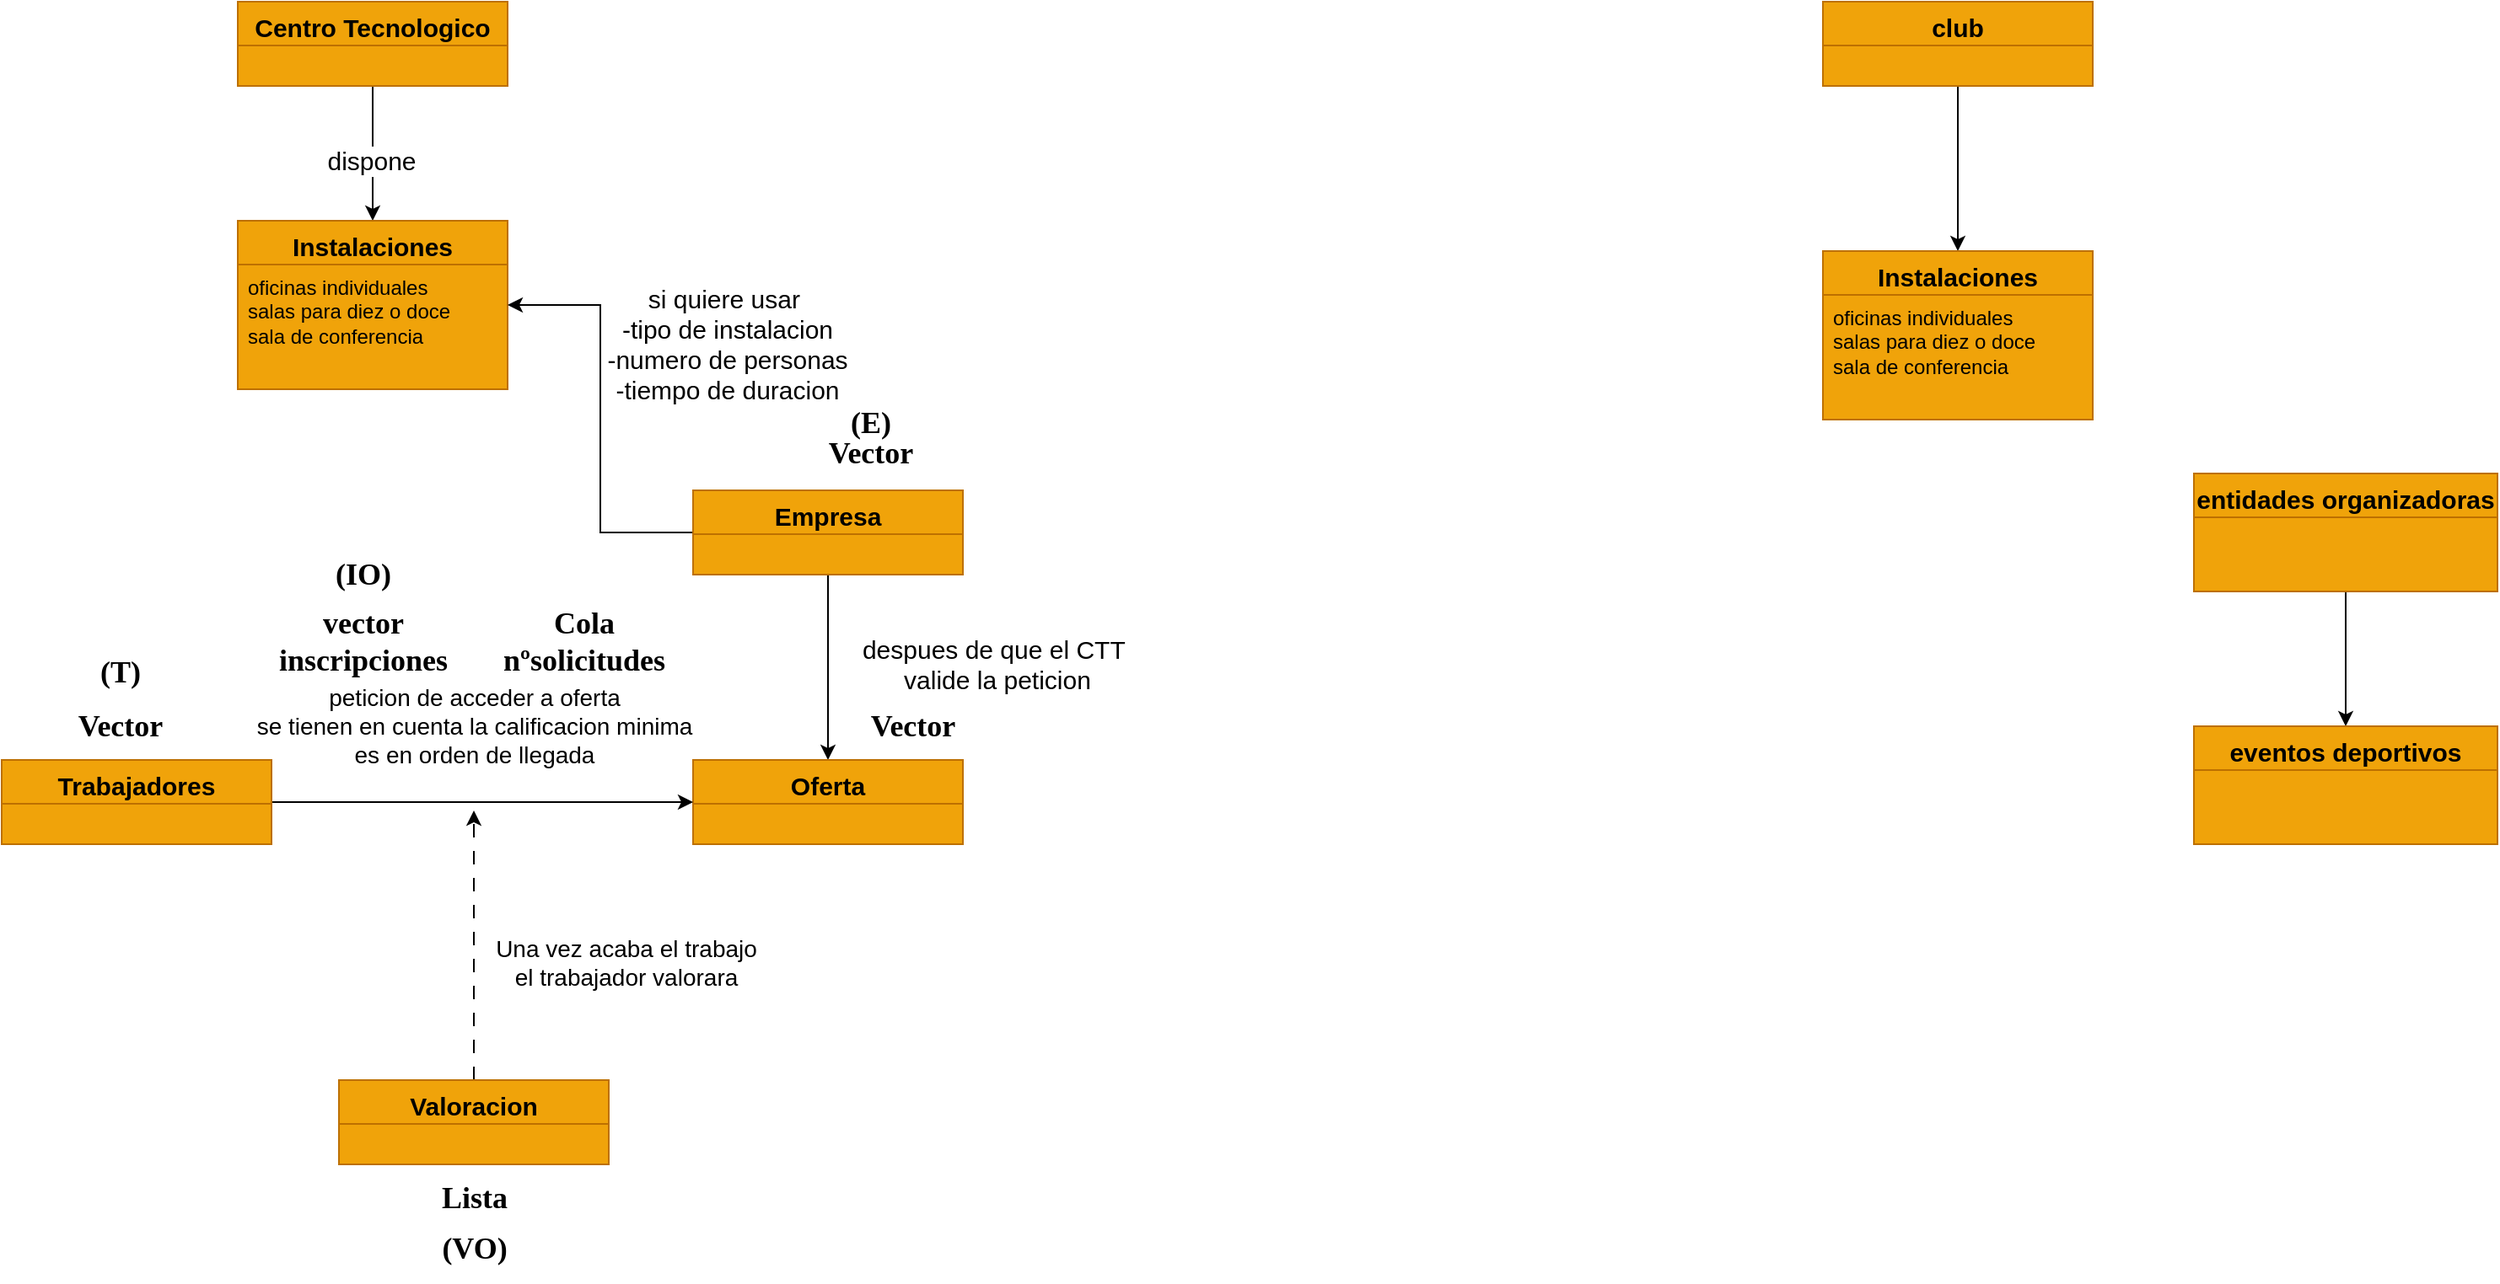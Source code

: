 <mxfile version="22.0.6" type="github">
  <diagram id="C5RBs43oDa-KdzZeNtuy" name="Page-1">
    <mxGraphModel dx="1403" dy="1003" grid="1" gridSize="10" guides="1" tooltips="1" connect="1" arrows="1" fold="1" page="1" pageScale="1" pageWidth="827" pageHeight="1169" math="0" shadow="0">
      <root>
        <mxCell id="WIyWlLk6GJQsqaUBKTNV-0" />
        <mxCell id="WIyWlLk6GJQsqaUBKTNV-1" parent="WIyWlLk6GJQsqaUBKTNV-0" />
        <mxCell id="RNl5JlypkhgmCUlUvG7p-22" style="edgeStyle=orthogonalEdgeStyle;rounded=0;orthogonalLoop=1;jettySize=auto;html=1;entryX=0.5;entryY=0;entryDx=0;entryDy=0;" parent="WIyWlLk6GJQsqaUBKTNV-1" source="RNl5JlypkhgmCUlUvG7p-14" target="RNl5JlypkhgmCUlUvG7p-20" edge="1">
          <mxGeometry relative="1" as="geometry" />
        </mxCell>
        <mxCell id="RNl5JlypkhgmCUlUvG7p-23" value="&lt;font style=&quot;font-size: 15px;&quot;&gt;dispone&lt;/font&gt;" style="edgeLabel;html=1;align=center;verticalAlign=middle;resizable=0;points=[];" parent="RNl5JlypkhgmCUlUvG7p-22" vertex="1" connectable="0">
          <mxGeometry x="0.093" y="-1" relative="1" as="geometry">
            <mxPoint as="offset" />
          </mxGeometry>
        </mxCell>
        <mxCell id="RNl5JlypkhgmCUlUvG7p-14" value="&lt;font style=&quot;font-size: 15px;&quot;&gt;Centro Tecnologico&lt;/font&gt;" style="swimlane;fontStyle=1;align=center;verticalAlign=top;childLayout=stackLayout;horizontal=1;startSize=26;horizontalStack=0;resizeParent=1;resizeParentMax=0;resizeLast=0;collapsible=1;marginBottom=0;whiteSpace=wrap;html=1;fillColor=#f0a30a;fontColor=#000000;strokeColor=#BD7000;" parent="WIyWlLk6GJQsqaUBKTNV-1" vertex="1">
          <mxGeometry x="340" y="40" width="160" height="50" as="geometry" />
        </mxCell>
        <mxCell id="RNl5JlypkhgmCUlUvG7p-15" value="" style="text;strokeColor=#BD7000;fillColor=#f0a30a;align=left;verticalAlign=top;spacingLeft=4;spacingRight=4;overflow=hidden;rotatable=0;points=[[0,0.5],[1,0.5]];portConstraint=eastwest;whiteSpace=wrap;html=1;fontColor=#000000;" parent="RNl5JlypkhgmCUlUvG7p-14" vertex="1">
          <mxGeometry y="26" width="160" height="24" as="geometry" />
        </mxCell>
        <mxCell id="RNl5JlypkhgmCUlUvG7p-20" value="&lt;font style=&quot;font-size: 15px;&quot;&gt;Instalaciones&lt;/font&gt;" style="swimlane;fontStyle=1;align=center;verticalAlign=top;childLayout=stackLayout;horizontal=1;startSize=26;horizontalStack=0;resizeParent=1;resizeParentMax=0;resizeLast=0;collapsible=1;marginBottom=0;whiteSpace=wrap;html=1;fillColor=#f0a30a;fontColor=#000000;strokeColor=#BD7000;" parent="WIyWlLk6GJQsqaUBKTNV-1" vertex="1">
          <mxGeometry x="340" y="170" width="160" height="100" as="geometry" />
        </mxCell>
        <mxCell id="RNl5JlypkhgmCUlUvG7p-21" value="oficinas individuales&lt;br&gt;salas para diez o doce&lt;br&gt;sala de conferencia" style="text;strokeColor=#BD7000;fillColor=#f0a30a;align=left;verticalAlign=top;spacingLeft=4;spacingRight=4;overflow=hidden;rotatable=0;points=[[0,0.5],[1,0.5]];portConstraint=eastwest;whiteSpace=wrap;html=1;fontColor=#000000;" parent="RNl5JlypkhgmCUlUvG7p-20" vertex="1">
          <mxGeometry y="26" width="160" height="74" as="geometry" />
        </mxCell>
        <mxCell id="RNl5JlypkhgmCUlUvG7p-26" style="edgeStyle=orthogonalEdgeStyle;rounded=0;orthogonalLoop=1;jettySize=auto;html=1;entryX=1;entryY=0.5;entryDx=0;entryDy=0;" parent="WIyWlLk6GJQsqaUBKTNV-1" source="RNl5JlypkhgmCUlUvG7p-24" target="RNl5JlypkhgmCUlUvG7p-20" edge="1">
          <mxGeometry relative="1" as="geometry" />
        </mxCell>
        <mxCell id="RNl5JlypkhgmCUlUvG7p-30" style="edgeStyle=orthogonalEdgeStyle;rounded=0;orthogonalLoop=1;jettySize=auto;html=1;entryX=0.5;entryY=0;entryDx=0;entryDy=0;" parent="WIyWlLk6GJQsqaUBKTNV-1" source="RNl5JlypkhgmCUlUvG7p-24" target="RNl5JlypkhgmCUlUvG7p-28" edge="1">
          <mxGeometry relative="1" as="geometry" />
        </mxCell>
        <mxCell id="RNl5JlypkhgmCUlUvG7p-24" value="&lt;font style=&quot;font-size: 15px;&quot;&gt;Empresa&lt;/font&gt;" style="swimlane;fontStyle=1;align=center;verticalAlign=top;childLayout=stackLayout;horizontal=1;startSize=26;horizontalStack=0;resizeParent=1;resizeParentMax=0;resizeLast=0;collapsible=1;marginBottom=0;whiteSpace=wrap;html=1;fillColor=#f0a30a;fontColor=#000000;strokeColor=#BD7000;" parent="WIyWlLk6GJQsqaUBKTNV-1" vertex="1">
          <mxGeometry x="610" y="330" width="160" height="50" as="geometry" />
        </mxCell>
        <mxCell id="RNl5JlypkhgmCUlUvG7p-25" value="" style="text;strokeColor=#BD7000;fillColor=#f0a30a;align=left;verticalAlign=top;spacingLeft=4;spacingRight=4;overflow=hidden;rotatable=0;points=[[0,0.5],[1,0.5]];portConstraint=eastwest;whiteSpace=wrap;html=1;fontColor=#000000;" parent="RNl5JlypkhgmCUlUvG7p-24" vertex="1">
          <mxGeometry y="26" width="160" height="24" as="geometry" />
        </mxCell>
        <mxCell id="RNl5JlypkhgmCUlUvG7p-27" value="&lt;font style=&quot;font-size: 15px;&quot;&gt;si quiere usar&amp;nbsp;&lt;br&gt;-tipo de instalacion&lt;br&gt;-numero de personas&lt;br&gt;-tiempo de duracion&lt;/font&gt;" style="text;html=1;align=center;verticalAlign=middle;resizable=0;points=[];autosize=1;strokeColor=none;fillColor=none;" parent="WIyWlLk6GJQsqaUBKTNV-1" vertex="1">
          <mxGeometry x="545" y="198" width="170" height="90" as="geometry" />
        </mxCell>
        <mxCell id="RNl5JlypkhgmCUlUvG7p-28" value="&lt;font style=&quot;font-size: 15px;&quot;&gt;Oferta&lt;/font&gt;" style="swimlane;fontStyle=1;align=center;verticalAlign=top;childLayout=stackLayout;horizontal=1;startSize=26;horizontalStack=0;resizeParent=1;resizeParentMax=0;resizeLast=0;collapsible=1;marginBottom=0;whiteSpace=wrap;html=1;fillColor=#f0a30a;fontColor=#000000;strokeColor=#BD7000;" parent="WIyWlLk6GJQsqaUBKTNV-1" vertex="1">
          <mxGeometry x="610" y="490" width="160" height="50" as="geometry" />
        </mxCell>
        <mxCell id="RNl5JlypkhgmCUlUvG7p-29" value="" style="text;strokeColor=#BD7000;fillColor=#f0a30a;align=left;verticalAlign=top;spacingLeft=4;spacingRight=4;overflow=hidden;rotatable=0;points=[[0,0.5],[1,0.5]];portConstraint=eastwest;whiteSpace=wrap;html=1;fontColor=#000000;" parent="RNl5JlypkhgmCUlUvG7p-28" vertex="1">
          <mxGeometry y="26" width="160" height="24" as="geometry" />
        </mxCell>
        <mxCell id="RNl5JlypkhgmCUlUvG7p-31" value="&lt;font style=&quot;font-size: 15px;&quot;&gt;despues de que el CTT&amp;nbsp;&lt;br&gt;valide la peticion&lt;/font&gt;" style="text;html=1;align=center;verticalAlign=middle;resizable=0;points=[];autosize=1;strokeColor=none;fillColor=none;" parent="WIyWlLk6GJQsqaUBKTNV-1" vertex="1">
          <mxGeometry x="700" y="408" width="180" height="50" as="geometry" />
        </mxCell>
        <mxCell id="RNl5JlypkhgmCUlUvG7p-34" style="edgeStyle=orthogonalEdgeStyle;rounded=0;orthogonalLoop=1;jettySize=auto;html=1;" parent="WIyWlLk6GJQsqaUBKTNV-1" source="RNl5JlypkhgmCUlUvG7p-32" target="RNl5JlypkhgmCUlUvG7p-28" edge="1">
          <mxGeometry relative="1" as="geometry" />
        </mxCell>
        <mxCell id="RNl5JlypkhgmCUlUvG7p-32" value="&lt;font style=&quot;font-size: 15px;&quot;&gt;Trabajadores&lt;/font&gt;" style="swimlane;fontStyle=1;align=center;verticalAlign=top;childLayout=stackLayout;horizontal=1;startSize=26;horizontalStack=0;resizeParent=1;resizeParentMax=0;resizeLast=0;collapsible=1;marginBottom=0;whiteSpace=wrap;html=1;fillColor=#f0a30a;fontColor=#000000;strokeColor=#BD7000;" parent="WIyWlLk6GJQsqaUBKTNV-1" vertex="1">
          <mxGeometry x="200" y="490" width="160" height="50" as="geometry" />
        </mxCell>
        <mxCell id="RNl5JlypkhgmCUlUvG7p-33" value="" style="text;strokeColor=#BD7000;fillColor=#f0a30a;align=left;verticalAlign=top;spacingLeft=4;spacingRight=4;overflow=hidden;rotatable=0;points=[[0,0.5],[1,0.5]];portConstraint=eastwest;whiteSpace=wrap;html=1;fontColor=#000000;" parent="RNl5JlypkhgmCUlUvG7p-32" vertex="1">
          <mxGeometry y="26" width="160" height="24" as="geometry" />
        </mxCell>
        <mxCell id="RNl5JlypkhgmCUlUvG7p-35" value="&lt;font style=&quot;font-size: 14px;&quot;&gt;peticion de acceder a oferta&lt;br&gt;se tienen en cuenta la calificacion minima&lt;br&gt;es en orden de llegada&lt;/font&gt;" style="text;html=1;align=center;verticalAlign=middle;resizable=0;points=[];autosize=1;strokeColor=none;fillColor=none;" parent="WIyWlLk6GJQsqaUBKTNV-1" vertex="1">
          <mxGeometry x="340" y="440" width="280" height="60" as="geometry" />
        </mxCell>
        <mxCell id="RNl5JlypkhgmCUlUvG7p-38" style="edgeStyle=orthogonalEdgeStyle;rounded=0;orthogonalLoop=1;jettySize=auto;html=1;dashed=1;dashPattern=8 8;" parent="WIyWlLk6GJQsqaUBKTNV-1" source="RNl5JlypkhgmCUlUvG7p-36" edge="1">
          <mxGeometry relative="1" as="geometry">
            <mxPoint x="480" y="520" as="targetPoint" />
          </mxGeometry>
        </mxCell>
        <mxCell id="RNl5JlypkhgmCUlUvG7p-36" value="&lt;font style=&quot;font-size: 15px;&quot;&gt;Valoracion&lt;/font&gt;" style="swimlane;fontStyle=1;align=center;verticalAlign=top;childLayout=stackLayout;horizontal=1;startSize=26;horizontalStack=0;resizeParent=1;resizeParentMax=0;resizeLast=0;collapsible=1;marginBottom=0;whiteSpace=wrap;html=1;fillColor=#f0a30a;fontColor=#000000;strokeColor=#BD7000;" parent="WIyWlLk6GJQsqaUBKTNV-1" vertex="1">
          <mxGeometry x="400" y="680" width="160" height="50" as="geometry" />
        </mxCell>
        <mxCell id="RNl5JlypkhgmCUlUvG7p-37" value="" style="text;strokeColor=#BD7000;fillColor=#f0a30a;align=left;verticalAlign=top;spacingLeft=4;spacingRight=4;overflow=hidden;rotatable=0;points=[[0,0.5],[1,0.5]];portConstraint=eastwest;whiteSpace=wrap;html=1;fontColor=#000000;" parent="RNl5JlypkhgmCUlUvG7p-36" vertex="1">
          <mxGeometry y="26" width="160" height="24" as="geometry" />
        </mxCell>
        <mxCell id="RNl5JlypkhgmCUlUvG7p-39" value="&lt;font style=&quot;font-size: 14px;&quot;&gt;Una vez acaba el trabajo&lt;br&gt;el trabajador valorara&lt;/font&gt;" style="text;html=1;align=center;verticalAlign=middle;resizable=0;points=[];autosize=1;strokeColor=none;fillColor=none;" parent="WIyWlLk6GJQsqaUBKTNV-1" vertex="1">
          <mxGeometry x="480" y="585" width="180" height="50" as="geometry" />
        </mxCell>
        <mxCell id="RNl5JlypkhgmCUlUvG7p-40" value="&lt;font face=&quot;Comic Sans MS&quot; style=&quot;font-size: 18px;&quot;&gt;&lt;b&gt;Vector&lt;/b&gt;&lt;/font&gt;" style="text;html=1;align=center;verticalAlign=middle;resizable=0;points=[];autosize=1;strokeColor=none;fillColor=none;" parent="WIyWlLk6GJQsqaUBKTNV-1" vertex="1">
          <mxGeometry x="230" y="450" width="80" height="40" as="geometry" />
        </mxCell>
        <mxCell id="RNl5JlypkhgmCUlUvG7p-41" value="&lt;font face=&quot;Comic Sans MS&quot; style=&quot;font-size: 18px;&quot;&gt;&lt;b&gt;Vector&lt;/b&gt;&lt;/font&gt;" style="text;html=1;align=center;verticalAlign=middle;resizable=0;points=[];autosize=1;strokeColor=none;fillColor=none;" parent="WIyWlLk6GJQsqaUBKTNV-1" vertex="1">
          <mxGeometry x="700" y="450" width="80" height="40" as="geometry" />
        </mxCell>
        <mxCell id="RNl5JlypkhgmCUlUvG7p-42" value="&lt;font face=&quot;Comic Sans MS&quot; style=&quot;font-size: 18px;&quot;&gt;&lt;b&gt;Cola&lt;br&gt;nºsolicitudes&lt;br&gt;&lt;/b&gt;&lt;/font&gt;" style="text;html=1;align=center;verticalAlign=middle;resizable=0;points=[];autosize=1;strokeColor=none;fillColor=none;" parent="WIyWlLk6GJQsqaUBKTNV-1" vertex="1">
          <mxGeometry x="480" y="390" width="130" height="60" as="geometry" />
        </mxCell>
        <mxCell id="RNl5JlypkhgmCUlUvG7p-43" value="&lt;font face=&quot;Comic Sans MS&quot; style=&quot;font-size: 18px;&quot;&gt;&lt;b&gt;Vector&lt;/b&gt;&lt;/font&gt;" style="text;html=1;align=center;verticalAlign=middle;resizable=0;points=[];autosize=1;strokeColor=none;fillColor=none;" parent="WIyWlLk6GJQsqaUBKTNV-1" vertex="1">
          <mxGeometry x="675" y="288" width="80" height="40" as="geometry" />
        </mxCell>
        <mxCell id="RNl5JlypkhgmCUlUvG7p-44" value="&lt;font face=&quot;Comic Sans MS&quot; style=&quot;font-size: 18px;&quot;&gt;&lt;b&gt;Lista&lt;/b&gt;&lt;/font&gt;" style="text;html=1;align=center;verticalAlign=middle;resizable=0;points=[];autosize=1;strokeColor=none;fillColor=none;" parent="WIyWlLk6GJQsqaUBKTNV-1" vertex="1">
          <mxGeometry x="445" y="730" width="70" height="40" as="geometry" />
        </mxCell>
        <mxCell id="RNl5JlypkhgmCUlUvG7p-45" value="&lt;font face=&quot;Comic Sans MS&quot; style=&quot;font-size: 18px;&quot;&gt;&lt;b&gt;vector&lt;br&gt;inscripciones&lt;br&gt;&lt;/b&gt;&lt;/font&gt;" style="text;html=1;align=center;verticalAlign=middle;resizable=0;points=[];autosize=1;strokeColor=none;fillColor=none;" parent="WIyWlLk6GJQsqaUBKTNV-1" vertex="1">
          <mxGeometry x="349" y="390" width="130" height="60" as="geometry" />
        </mxCell>
        <mxCell id="RNl5JlypkhgmCUlUvG7p-46" value="&lt;font face=&quot;Comic Sans MS&quot; style=&quot;font-size: 18px;&quot;&gt;&lt;b&gt;(T)&lt;/b&gt;&lt;/font&gt;" style="text;html=1;align=center;verticalAlign=middle;resizable=0;points=[];autosize=1;strokeColor=none;fillColor=none;" parent="WIyWlLk6GJQsqaUBKTNV-1" vertex="1">
          <mxGeometry x="245" y="418" width="50" height="40" as="geometry" />
        </mxCell>
        <mxCell id="RNl5JlypkhgmCUlUvG7p-47" value="&lt;font face=&quot;Comic Sans MS&quot; style=&quot;font-size: 18px;&quot;&gt;&lt;b&gt;(IO)&lt;/b&gt;&lt;/font&gt;" style="text;html=1;align=center;verticalAlign=middle;resizable=0;points=[];autosize=1;strokeColor=none;fillColor=none;" parent="WIyWlLk6GJQsqaUBKTNV-1" vertex="1">
          <mxGeometry x="384" y="360" width="60" height="40" as="geometry" />
        </mxCell>
        <mxCell id="RNl5JlypkhgmCUlUvG7p-48" value="&lt;font face=&quot;Comic Sans MS&quot; style=&quot;font-size: 18px;&quot;&gt;&lt;b&gt;(VO)&lt;/b&gt;&lt;/font&gt;" style="text;html=1;align=center;verticalAlign=middle;resizable=0;points=[];autosize=1;strokeColor=none;fillColor=none;" parent="WIyWlLk6GJQsqaUBKTNV-1" vertex="1">
          <mxGeometry x="450" y="760" width="60" height="40" as="geometry" />
        </mxCell>
        <mxCell id="RNl5JlypkhgmCUlUvG7p-49" value="&lt;font face=&quot;Comic Sans MS&quot;&gt;&lt;span style=&quot;font-size: 18px;&quot;&gt;&lt;b&gt;(E)&lt;/b&gt;&lt;/span&gt;&lt;/font&gt;" style="text;html=1;align=center;verticalAlign=middle;resizable=0;points=[];autosize=1;strokeColor=none;fillColor=none;" parent="WIyWlLk6GJQsqaUBKTNV-1" vertex="1">
          <mxGeometry x="690" y="270" width="50" height="40" as="geometry" />
        </mxCell>
        <mxCell id="_K2y9GVvMoKha1thNPKI-4" style="edgeStyle=orthogonalEdgeStyle;rounded=0;orthogonalLoop=1;jettySize=auto;html=1;entryX=0.5;entryY=0;entryDx=0;entryDy=0;" edge="1" parent="WIyWlLk6GJQsqaUBKTNV-1" source="_K2y9GVvMoKha1thNPKI-0" target="_K2y9GVvMoKha1thNPKI-2">
          <mxGeometry relative="1" as="geometry" />
        </mxCell>
        <mxCell id="_K2y9GVvMoKha1thNPKI-0" value="&lt;font style=&quot;font-size: 15px;&quot;&gt;club&lt;/font&gt;" style="swimlane;fontStyle=1;align=center;verticalAlign=top;childLayout=stackLayout;horizontal=1;startSize=26;horizontalStack=0;resizeParent=1;resizeParentMax=0;resizeLast=0;collapsible=1;marginBottom=0;whiteSpace=wrap;html=1;fillColor=#f0a30a;fontColor=#000000;strokeColor=#BD7000;" vertex="1" parent="WIyWlLk6GJQsqaUBKTNV-1">
          <mxGeometry x="1280" y="40" width="160" height="50" as="geometry" />
        </mxCell>
        <mxCell id="_K2y9GVvMoKha1thNPKI-1" value="" style="text;strokeColor=#BD7000;fillColor=#f0a30a;align=left;verticalAlign=top;spacingLeft=4;spacingRight=4;overflow=hidden;rotatable=0;points=[[0,0.5],[1,0.5]];portConstraint=eastwest;whiteSpace=wrap;html=1;fontColor=#000000;" vertex="1" parent="_K2y9GVvMoKha1thNPKI-0">
          <mxGeometry y="26" width="160" height="24" as="geometry" />
        </mxCell>
        <mxCell id="_K2y9GVvMoKha1thNPKI-2" value="&lt;font style=&quot;font-size: 15px;&quot;&gt;Instalaciones&lt;/font&gt;" style="swimlane;fontStyle=1;align=center;verticalAlign=top;childLayout=stackLayout;horizontal=1;startSize=26;horizontalStack=0;resizeParent=1;resizeParentMax=0;resizeLast=0;collapsible=1;marginBottom=0;whiteSpace=wrap;html=1;fillColor=#f0a30a;fontColor=#000000;strokeColor=#BD7000;" vertex="1" parent="WIyWlLk6GJQsqaUBKTNV-1">
          <mxGeometry x="1280" y="188" width="160" height="100" as="geometry" />
        </mxCell>
        <mxCell id="_K2y9GVvMoKha1thNPKI-3" value="oficinas individuales&lt;br&gt;salas para diez o doce&lt;br&gt;sala de conferencia" style="text;strokeColor=#BD7000;fillColor=#f0a30a;align=left;verticalAlign=top;spacingLeft=4;spacingRight=4;overflow=hidden;rotatable=0;points=[[0,0.5],[1,0.5]];portConstraint=eastwest;whiteSpace=wrap;html=1;fontColor=#000000;" vertex="1" parent="_K2y9GVvMoKha1thNPKI-2">
          <mxGeometry y="26" width="160" height="74" as="geometry" />
        </mxCell>
        <mxCell id="_K2y9GVvMoKha1thNPKI-9" style="edgeStyle=orthogonalEdgeStyle;rounded=0;orthogonalLoop=1;jettySize=auto;html=1;entryX=0.5;entryY=0;entryDx=0;entryDy=0;" edge="1" parent="WIyWlLk6GJQsqaUBKTNV-1" source="_K2y9GVvMoKha1thNPKI-5" target="_K2y9GVvMoKha1thNPKI-7">
          <mxGeometry relative="1" as="geometry" />
        </mxCell>
        <mxCell id="_K2y9GVvMoKha1thNPKI-5" value="&lt;font style=&quot;font-size: 15px;&quot;&gt;entidades organizadoras&lt;/font&gt;" style="swimlane;fontStyle=1;align=center;verticalAlign=top;childLayout=stackLayout;horizontal=1;startSize=26;horizontalStack=0;resizeParent=1;resizeParentMax=0;resizeLast=0;collapsible=1;marginBottom=0;whiteSpace=wrap;html=1;fillColor=#f0a30a;fontColor=#000000;strokeColor=#BD7000;" vertex="1" parent="WIyWlLk6GJQsqaUBKTNV-1">
          <mxGeometry x="1500" y="320" width="180" height="70" as="geometry" />
        </mxCell>
        <mxCell id="_K2y9GVvMoKha1thNPKI-6" value="" style="text;strokeColor=#BD7000;fillColor=#f0a30a;align=left;verticalAlign=top;spacingLeft=4;spacingRight=4;overflow=hidden;rotatable=0;points=[[0,0.5],[1,0.5]];portConstraint=eastwest;whiteSpace=wrap;html=1;fontColor=#000000;" vertex="1" parent="_K2y9GVvMoKha1thNPKI-5">
          <mxGeometry y="26" width="180" height="44" as="geometry" />
        </mxCell>
        <mxCell id="_K2y9GVvMoKha1thNPKI-7" value="&lt;font style=&quot;font-size: 15px;&quot;&gt;eventos deportivos&lt;/font&gt;" style="swimlane;fontStyle=1;align=center;verticalAlign=top;childLayout=stackLayout;horizontal=1;startSize=26;horizontalStack=0;resizeParent=1;resizeParentMax=0;resizeLast=0;collapsible=1;marginBottom=0;whiteSpace=wrap;html=1;fillColor=#f0a30a;fontColor=#000000;strokeColor=#BD7000;" vertex="1" parent="WIyWlLk6GJQsqaUBKTNV-1">
          <mxGeometry x="1500" y="470" width="180" height="70" as="geometry" />
        </mxCell>
        <mxCell id="_K2y9GVvMoKha1thNPKI-8" value="" style="text;strokeColor=#BD7000;fillColor=#f0a30a;align=left;verticalAlign=top;spacingLeft=4;spacingRight=4;overflow=hidden;rotatable=0;points=[[0,0.5],[1,0.5]];portConstraint=eastwest;whiteSpace=wrap;html=1;fontColor=#000000;" vertex="1" parent="_K2y9GVvMoKha1thNPKI-7">
          <mxGeometry y="26" width="180" height="44" as="geometry" />
        </mxCell>
      </root>
    </mxGraphModel>
  </diagram>
</mxfile>
